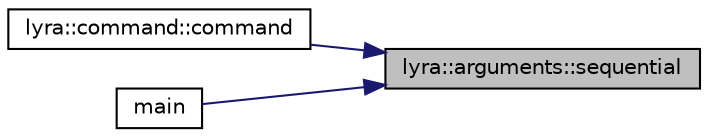 digraph "lyra::arguments::sequential"
{
 // INTERACTIVE_SVG=YES
 // LATEX_PDF_SIZE
  edge [fontname="Helvetica",fontsize="10",labelfontname="Helvetica",labelfontsize="10"];
  node [fontname="Helvetica",fontsize="10",shape=record];
  rankdir="RL";
  Node1 [label="lyra::arguments::sequential",height=0.2,width=0.4,color="black", fillcolor="grey75", style="filled", fontcolor="black",tooltip=" "];
  Node1 -> Node2 [dir="back",color="midnightblue",fontsize="10",style="solid",fontname="Helvetica"];
  Node2 [label="lyra::command::command",height=0.2,width=0.4,color="black", fillcolor="white", style="filled",URL="$classlyra_1_1command.html#ae617798585cbd83044e9e82205d99615",tooltip=" "];
  Node1 -> Node3 [dir="back",color="midnightblue",fontsize="10",style="solid",fontname="Helvetica"];
  Node3 [label="main",height=0.2,width=0.4,color="black", fillcolor="white", style="filled",URL="$group__run__test_8cpp.html#a0fc34f49b0e6eaed5e5c3accb409b1d1",tooltip=" "];
}
